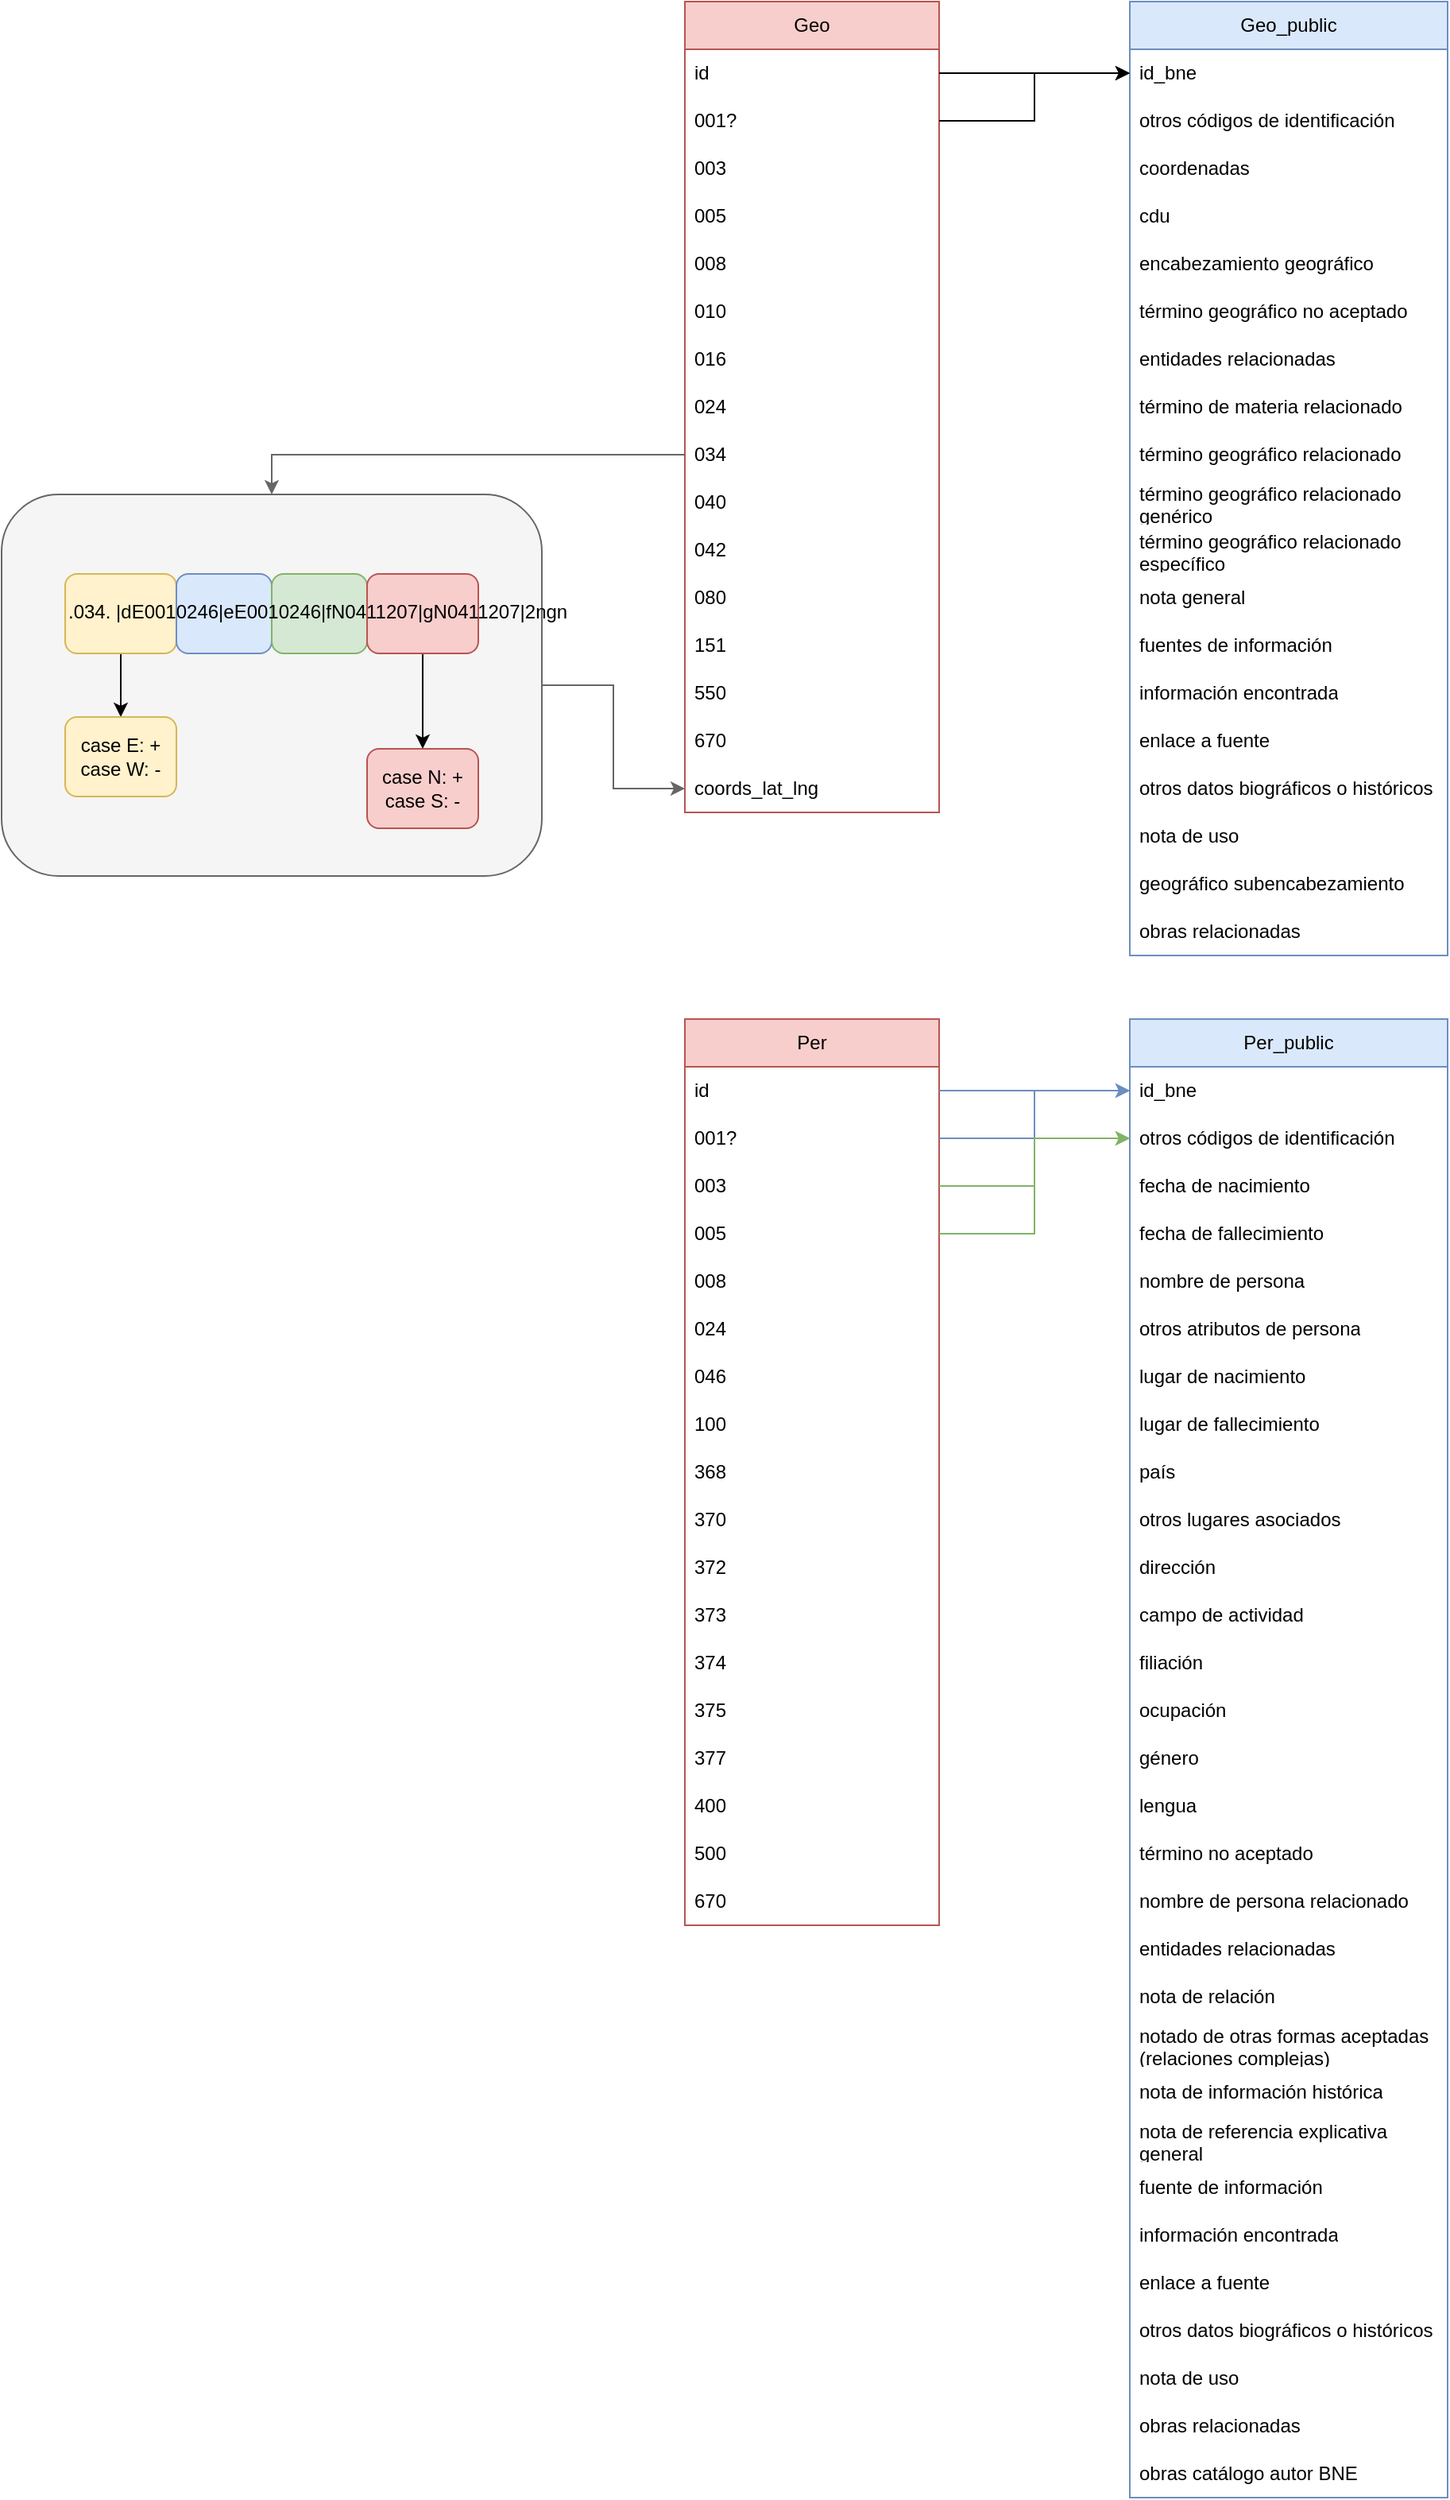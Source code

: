 <mxfile version="20.8.16" type="device"><diagram id="R2lEEEUBdFMjLlhIrx00" name="Page-1"><mxGraphModel dx="2335" dy="932" grid="1" gridSize="10" guides="1" tooltips="1" connect="1" arrows="1" fold="1" page="1" pageScale="1" pageWidth="850" pageHeight="1100" math="0" shadow="0" extFonts="Permanent Marker^https://fonts.googleapis.com/css?family=Permanent+Marker"><root><mxCell id="0"/><mxCell id="1" parent="0"/><mxCell id="SuSaZgWbBdV95vL2EFEI-97" style="edgeStyle=orthogonalEdgeStyle;rounded=0;orthogonalLoop=1;jettySize=auto;html=1;exitX=1;exitY=0.5;exitDx=0;exitDy=0;fillColor=#f5f5f5;strokeColor=#666666;" edge="1" parent="1" source="SuSaZgWbBdV95vL2EFEI-94" target="SuSaZgWbBdV95vL2EFEI-24"><mxGeometry relative="1" as="geometry"/></mxCell><mxCell id="SuSaZgWbBdV95vL2EFEI-94" value="" style="rounded=1;whiteSpace=wrap;html=1;fillColor=#f5f5f5;strokeColor=#666666;fontColor=#333333;" vertex="1" parent="1"><mxGeometry x="-310" y="470" width="340" height="240" as="geometry"/></mxCell><mxCell id="8cmk5mG-uT0cXhBe9IQM-1" value="Geo" style="swimlane;fontStyle=0;childLayout=stackLayout;horizontal=1;startSize=30;horizontalStack=0;resizeParent=1;resizeParentMax=0;resizeLast=0;collapsible=1;marginBottom=0;whiteSpace=wrap;html=1;fillColor=#f8cecc;strokeColor=#b85450;" parent="1" vertex="1"><mxGeometry x="120" y="160" width="160" height="510" as="geometry"/></mxCell><mxCell id="8cmk5mG-uT0cXhBe9IQM-2" value="id" style="text;strokeColor=none;fillColor=none;align=left;verticalAlign=middle;spacingLeft=4;spacingRight=4;overflow=hidden;points=[[0,0.5],[1,0.5]];portConstraint=eastwest;rotatable=0;whiteSpace=wrap;html=1;" parent="8cmk5mG-uT0cXhBe9IQM-1" vertex="1"><mxGeometry y="30" width="160" height="30" as="geometry"/></mxCell><mxCell id="8cmk5mG-uT0cXhBe9IQM-3" value="001?" style="text;strokeColor=none;fillColor=none;align=left;verticalAlign=middle;spacingLeft=4;spacingRight=4;overflow=hidden;points=[[0,0.5],[1,0.5]];portConstraint=eastwest;rotatable=0;whiteSpace=wrap;html=1;" parent="8cmk5mG-uT0cXhBe9IQM-1" vertex="1"><mxGeometry y="60" width="160" height="30" as="geometry"/></mxCell><mxCell id="8cmk5mG-uT0cXhBe9IQM-4" value="003" style="text;strokeColor=none;fillColor=none;align=left;verticalAlign=middle;spacingLeft=4;spacingRight=4;overflow=hidden;points=[[0,0.5],[1,0.5]];portConstraint=eastwest;rotatable=0;whiteSpace=wrap;html=1;" parent="8cmk5mG-uT0cXhBe9IQM-1" vertex="1"><mxGeometry y="90" width="160" height="30" as="geometry"/></mxCell><mxCell id="8cmk5mG-uT0cXhBe9IQM-5" value="005" style="text;strokeColor=none;fillColor=none;align=left;verticalAlign=middle;spacingLeft=4;spacingRight=4;overflow=hidden;points=[[0,0.5],[1,0.5]];portConstraint=eastwest;rotatable=0;whiteSpace=wrap;html=1;" parent="8cmk5mG-uT0cXhBe9IQM-1" vertex="1"><mxGeometry y="120" width="160" height="30" as="geometry"/></mxCell><mxCell id="8cmk5mG-uT0cXhBe9IQM-6" value="008&lt;span style=&quot;white-space: pre;&quot;&gt;&#9;&lt;/span&gt;" style="text;strokeColor=none;fillColor=none;align=left;verticalAlign=middle;spacingLeft=4;spacingRight=4;overflow=hidden;points=[[0,0.5],[1,0.5]];portConstraint=eastwest;rotatable=0;whiteSpace=wrap;html=1;" parent="8cmk5mG-uT0cXhBe9IQM-1" vertex="1"><mxGeometry y="150" width="160" height="30" as="geometry"/></mxCell><mxCell id="8cmk5mG-uT0cXhBe9IQM-7" value="010" style="text;strokeColor=none;fillColor=none;align=left;verticalAlign=middle;spacingLeft=4;spacingRight=4;overflow=hidden;points=[[0,0.5],[1,0.5]];portConstraint=eastwest;rotatable=0;whiteSpace=wrap;html=1;" parent="8cmk5mG-uT0cXhBe9IQM-1" vertex="1"><mxGeometry y="180" width="160" height="30" as="geometry"/></mxCell><mxCell id="8cmk5mG-uT0cXhBe9IQM-8" value="016" style="text;strokeColor=none;fillColor=none;align=left;verticalAlign=middle;spacingLeft=4;spacingRight=4;overflow=hidden;points=[[0,0.5],[1,0.5]];portConstraint=eastwest;rotatable=0;whiteSpace=wrap;html=1;" parent="8cmk5mG-uT0cXhBe9IQM-1" vertex="1"><mxGeometry y="210" width="160" height="30" as="geometry"/></mxCell><mxCell id="8cmk5mG-uT0cXhBe9IQM-9" value="024" style="text;strokeColor=none;fillColor=none;align=left;verticalAlign=middle;spacingLeft=4;spacingRight=4;overflow=hidden;points=[[0,0.5],[1,0.5]];portConstraint=eastwest;rotatable=0;whiteSpace=wrap;html=1;" parent="8cmk5mG-uT0cXhBe9IQM-1" vertex="1"><mxGeometry y="240" width="160" height="30" as="geometry"/></mxCell><mxCell id="8cmk5mG-uT0cXhBe9IQM-10" value="034" style="text;strokeColor=none;fillColor=none;align=left;verticalAlign=middle;spacingLeft=4;spacingRight=4;overflow=hidden;points=[[0,0.5],[1,0.5]];portConstraint=eastwest;rotatable=0;whiteSpace=wrap;html=1;" parent="8cmk5mG-uT0cXhBe9IQM-1" vertex="1"><mxGeometry y="270" width="160" height="30" as="geometry"/></mxCell><mxCell id="8cmk5mG-uT0cXhBe9IQM-11" value="040" style="text;strokeColor=none;fillColor=none;align=left;verticalAlign=middle;spacingLeft=4;spacingRight=4;overflow=hidden;points=[[0,0.5],[1,0.5]];portConstraint=eastwest;rotatable=0;whiteSpace=wrap;html=1;" parent="8cmk5mG-uT0cXhBe9IQM-1" vertex="1"><mxGeometry y="300" width="160" height="30" as="geometry"/></mxCell><mxCell id="8cmk5mG-uT0cXhBe9IQM-12" value="042" style="text;strokeColor=none;fillColor=none;align=left;verticalAlign=middle;spacingLeft=4;spacingRight=4;overflow=hidden;points=[[0,0.5],[1,0.5]];portConstraint=eastwest;rotatable=0;whiteSpace=wrap;html=1;" parent="8cmk5mG-uT0cXhBe9IQM-1" vertex="1"><mxGeometry y="330" width="160" height="30" as="geometry"/></mxCell><mxCell id="8cmk5mG-uT0cXhBe9IQM-13" value="080" style="text;strokeColor=none;fillColor=none;align=left;verticalAlign=middle;spacingLeft=4;spacingRight=4;overflow=hidden;points=[[0,0.5],[1,0.5]];portConstraint=eastwest;rotatable=0;whiteSpace=wrap;html=1;" parent="8cmk5mG-uT0cXhBe9IQM-1" vertex="1"><mxGeometry y="360" width="160" height="30" as="geometry"/></mxCell><mxCell id="8cmk5mG-uT0cXhBe9IQM-14" value="151" style="text;strokeColor=none;fillColor=none;align=left;verticalAlign=middle;spacingLeft=4;spacingRight=4;overflow=hidden;points=[[0,0.5],[1,0.5]];portConstraint=eastwest;rotatable=0;whiteSpace=wrap;html=1;" parent="8cmk5mG-uT0cXhBe9IQM-1" vertex="1"><mxGeometry y="390" width="160" height="30" as="geometry"/></mxCell><mxCell id="8cmk5mG-uT0cXhBe9IQM-15" value="550" style="text;strokeColor=none;fillColor=none;align=left;verticalAlign=middle;spacingLeft=4;spacingRight=4;overflow=hidden;points=[[0,0.5],[1,0.5]];portConstraint=eastwest;rotatable=0;whiteSpace=wrap;html=1;" parent="8cmk5mG-uT0cXhBe9IQM-1" vertex="1"><mxGeometry y="420" width="160" height="30" as="geometry"/></mxCell><mxCell id="8cmk5mG-uT0cXhBe9IQM-16" value="670" style="text;strokeColor=none;fillColor=none;align=left;verticalAlign=middle;spacingLeft=4;spacingRight=4;overflow=hidden;points=[[0,0.5],[1,0.5]];portConstraint=eastwest;rotatable=0;whiteSpace=wrap;html=1;" parent="8cmk5mG-uT0cXhBe9IQM-1" vertex="1"><mxGeometry y="450" width="160" height="30" as="geometry"/></mxCell><mxCell id="SuSaZgWbBdV95vL2EFEI-24" value="coords_lat_lng" style="text;strokeColor=none;fillColor=none;align=left;verticalAlign=middle;spacingLeft=4;spacingRight=4;overflow=hidden;points=[[0,0.5],[1,0.5]];portConstraint=eastwest;rotatable=0;whiteSpace=wrap;html=1;" vertex="1" parent="8cmk5mG-uT0cXhBe9IQM-1"><mxGeometry y="480" width="160" height="30" as="geometry"/></mxCell><mxCell id="SuSaZgWbBdV95vL2EFEI-1" value="Geo_public" style="swimlane;fontStyle=0;childLayout=stackLayout;horizontal=1;startSize=30;horizontalStack=0;resizeParent=1;resizeParentMax=0;resizeLast=0;collapsible=1;marginBottom=0;whiteSpace=wrap;html=1;fillColor=#dae8fc;strokeColor=#6c8ebf;" vertex="1" parent="1"><mxGeometry x="400" y="160" width="200" height="600" as="geometry"/></mxCell><mxCell id="SuSaZgWbBdV95vL2EFEI-2" value="id_bne" style="text;strokeColor=none;fillColor=none;align=left;verticalAlign=middle;spacingLeft=4;spacingRight=4;overflow=hidden;points=[[0,0.5],[1,0.5]];portConstraint=eastwest;rotatable=0;whiteSpace=wrap;html=1;" vertex="1" parent="SuSaZgWbBdV95vL2EFEI-1"><mxGeometry y="30" width="200" height="30" as="geometry"/></mxCell><mxCell id="SuSaZgWbBdV95vL2EFEI-3" value="otros códigos de identificación" style="text;strokeColor=none;fillColor=none;align=left;verticalAlign=middle;spacingLeft=4;spacingRight=4;overflow=hidden;points=[[0,0.5],[1,0.5]];portConstraint=eastwest;rotatable=0;whiteSpace=wrap;html=1;" vertex="1" parent="SuSaZgWbBdV95vL2EFEI-1"><mxGeometry y="60" width="200" height="30" as="geometry"/></mxCell><mxCell id="SuSaZgWbBdV95vL2EFEI-4" value="coordenadas" style="text;strokeColor=none;fillColor=none;align=left;verticalAlign=middle;spacingLeft=4;spacingRight=4;overflow=hidden;points=[[0,0.5],[1,0.5]];portConstraint=eastwest;rotatable=0;whiteSpace=wrap;html=1;" vertex="1" parent="SuSaZgWbBdV95vL2EFEI-1"><mxGeometry y="90" width="200" height="30" as="geometry"/></mxCell><mxCell id="SuSaZgWbBdV95vL2EFEI-5" value="cdu" style="text;strokeColor=none;fillColor=none;align=left;verticalAlign=middle;spacingLeft=4;spacingRight=4;overflow=hidden;points=[[0,0.5],[1,0.5]];portConstraint=eastwest;rotatable=0;whiteSpace=wrap;html=1;" vertex="1" parent="SuSaZgWbBdV95vL2EFEI-1"><mxGeometry y="120" width="200" height="30" as="geometry"/></mxCell><mxCell id="SuSaZgWbBdV95vL2EFEI-6" value="encabezamiento geográfico" style="text;strokeColor=none;fillColor=none;align=left;verticalAlign=middle;spacingLeft=4;spacingRight=4;overflow=hidden;points=[[0,0.5],[1,0.5]];portConstraint=eastwest;rotatable=0;whiteSpace=wrap;html=1;" vertex="1" parent="SuSaZgWbBdV95vL2EFEI-1"><mxGeometry y="150" width="200" height="30" as="geometry"/></mxCell><mxCell id="SuSaZgWbBdV95vL2EFEI-7" value="término geográfico no aceptado" style="text;strokeColor=none;fillColor=none;align=left;verticalAlign=middle;spacingLeft=4;spacingRight=4;overflow=hidden;points=[[0,0.5],[1,0.5]];portConstraint=eastwest;rotatable=0;whiteSpace=wrap;html=1;" vertex="1" parent="SuSaZgWbBdV95vL2EFEI-1"><mxGeometry y="180" width="200" height="30" as="geometry"/></mxCell><mxCell id="SuSaZgWbBdV95vL2EFEI-8" value="entidades relacionadas" style="text;strokeColor=none;fillColor=none;align=left;verticalAlign=middle;spacingLeft=4;spacingRight=4;overflow=hidden;points=[[0,0.5],[1,0.5]];portConstraint=eastwest;rotatable=0;whiteSpace=wrap;html=1;" vertex="1" parent="SuSaZgWbBdV95vL2EFEI-1"><mxGeometry y="210" width="200" height="30" as="geometry"/></mxCell><mxCell id="SuSaZgWbBdV95vL2EFEI-9" value="término de materia relacionado" style="text;strokeColor=none;fillColor=none;align=left;verticalAlign=middle;spacingLeft=4;spacingRight=4;overflow=hidden;points=[[0,0.5],[1,0.5]];portConstraint=eastwest;rotatable=0;whiteSpace=wrap;html=1;" vertex="1" parent="SuSaZgWbBdV95vL2EFEI-1"><mxGeometry y="240" width="200" height="30" as="geometry"/></mxCell><mxCell id="SuSaZgWbBdV95vL2EFEI-10" value="término geográfico relacionado" style="text;strokeColor=none;fillColor=none;align=left;verticalAlign=middle;spacingLeft=4;spacingRight=4;overflow=hidden;points=[[0,0.5],[1,0.5]];portConstraint=eastwest;rotatable=0;whiteSpace=wrap;html=1;" vertex="1" parent="SuSaZgWbBdV95vL2EFEI-1"><mxGeometry y="270" width="200" height="30" as="geometry"/></mxCell><mxCell id="SuSaZgWbBdV95vL2EFEI-11" value="término geográfico relacionado genérico" style="text;strokeColor=none;fillColor=none;align=left;verticalAlign=middle;spacingLeft=4;spacingRight=4;overflow=hidden;points=[[0,0.5],[1,0.5]];portConstraint=eastwest;rotatable=0;whiteSpace=wrap;html=1;" vertex="1" parent="SuSaZgWbBdV95vL2EFEI-1"><mxGeometry y="300" width="200" height="30" as="geometry"/></mxCell><mxCell id="SuSaZgWbBdV95vL2EFEI-12" value="término geográfico relacionado específico" style="text;strokeColor=none;fillColor=none;align=left;verticalAlign=middle;spacingLeft=4;spacingRight=4;overflow=hidden;points=[[0,0.5],[1,0.5]];portConstraint=eastwest;rotatable=0;whiteSpace=wrap;html=1;" vertex="1" parent="SuSaZgWbBdV95vL2EFEI-1"><mxGeometry y="330" width="200" height="30" as="geometry"/></mxCell><mxCell id="SuSaZgWbBdV95vL2EFEI-13" value="nota general" style="text;strokeColor=none;fillColor=none;align=left;verticalAlign=middle;spacingLeft=4;spacingRight=4;overflow=hidden;points=[[0,0.5],[1,0.5]];portConstraint=eastwest;rotatable=0;whiteSpace=wrap;html=1;" vertex="1" parent="SuSaZgWbBdV95vL2EFEI-1"><mxGeometry y="360" width="200" height="30" as="geometry"/></mxCell><mxCell id="SuSaZgWbBdV95vL2EFEI-14" value="fuentes de información" style="text;strokeColor=none;fillColor=none;align=left;verticalAlign=middle;spacingLeft=4;spacingRight=4;overflow=hidden;points=[[0,0.5],[1,0.5]];portConstraint=eastwest;rotatable=0;whiteSpace=wrap;html=1;" vertex="1" parent="SuSaZgWbBdV95vL2EFEI-1"><mxGeometry y="390" width="200" height="30" as="geometry"/></mxCell><mxCell id="SuSaZgWbBdV95vL2EFEI-15" value="información encontrada" style="text;strokeColor=none;fillColor=none;align=left;verticalAlign=middle;spacingLeft=4;spacingRight=4;overflow=hidden;points=[[0,0.5],[1,0.5]];portConstraint=eastwest;rotatable=0;whiteSpace=wrap;html=1;" vertex="1" parent="SuSaZgWbBdV95vL2EFEI-1"><mxGeometry y="420" width="200" height="30" as="geometry"/></mxCell><mxCell id="SuSaZgWbBdV95vL2EFEI-16" value="enlace a fuente" style="text;strokeColor=none;fillColor=none;align=left;verticalAlign=middle;spacingLeft=4;spacingRight=4;overflow=hidden;points=[[0,0.5],[1,0.5]];portConstraint=eastwest;rotatable=0;whiteSpace=wrap;html=1;" vertex="1" parent="SuSaZgWbBdV95vL2EFEI-1"><mxGeometry y="450" width="200" height="30" as="geometry"/></mxCell><mxCell id="SuSaZgWbBdV95vL2EFEI-18" value="otros datos biográficos o históricos" style="text;strokeColor=none;fillColor=none;align=left;verticalAlign=middle;spacingLeft=4;spacingRight=4;overflow=hidden;points=[[0,0.5],[1,0.5]];portConstraint=eastwest;rotatable=0;whiteSpace=wrap;html=1;" vertex="1" parent="SuSaZgWbBdV95vL2EFEI-1"><mxGeometry y="480" width="200" height="30" as="geometry"/></mxCell><mxCell id="SuSaZgWbBdV95vL2EFEI-19" value="nota de uso" style="text;strokeColor=none;fillColor=none;align=left;verticalAlign=middle;spacingLeft=4;spacingRight=4;overflow=hidden;points=[[0,0.5],[1,0.5]];portConstraint=eastwest;rotatable=0;whiteSpace=wrap;html=1;" vertex="1" parent="SuSaZgWbBdV95vL2EFEI-1"><mxGeometry y="510" width="200" height="30" as="geometry"/></mxCell><mxCell id="SuSaZgWbBdV95vL2EFEI-20" value="geográfico subencabezamiento" style="text;strokeColor=none;fillColor=none;align=left;verticalAlign=middle;spacingLeft=4;spacingRight=4;overflow=hidden;points=[[0,0.5],[1,0.5]];portConstraint=eastwest;rotatable=0;whiteSpace=wrap;html=1;" vertex="1" parent="SuSaZgWbBdV95vL2EFEI-1"><mxGeometry y="540" width="200" height="30" as="geometry"/></mxCell><mxCell id="SuSaZgWbBdV95vL2EFEI-21" value="obras relacionadas" style="text;strokeColor=none;fillColor=none;align=left;verticalAlign=middle;spacingLeft=4;spacingRight=4;overflow=hidden;points=[[0,0.5],[1,0.5]];portConstraint=eastwest;rotatable=0;whiteSpace=wrap;html=1;" vertex="1" parent="SuSaZgWbBdV95vL2EFEI-1"><mxGeometry y="570" width="200" height="30" as="geometry"/></mxCell><mxCell id="SuSaZgWbBdV95vL2EFEI-22" style="edgeStyle=orthogonalEdgeStyle;rounded=0;orthogonalLoop=1;jettySize=auto;html=1;entryX=0;entryY=0.5;entryDx=0;entryDy=0;" edge="1" parent="1" source="8cmk5mG-uT0cXhBe9IQM-2" target="SuSaZgWbBdV95vL2EFEI-2"><mxGeometry relative="1" as="geometry"/></mxCell><mxCell id="SuSaZgWbBdV95vL2EFEI-23" style="edgeStyle=orthogonalEdgeStyle;rounded=0;orthogonalLoop=1;jettySize=auto;html=1;" edge="1" parent="1" source="8cmk5mG-uT0cXhBe9IQM-3" target="SuSaZgWbBdV95vL2EFEI-2"><mxGeometry relative="1" as="geometry"/></mxCell><mxCell id="SuSaZgWbBdV95vL2EFEI-27" value="Per_public" style="swimlane;fontStyle=0;childLayout=stackLayout;horizontal=1;startSize=30;horizontalStack=0;resizeParent=1;resizeParentMax=0;resizeLast=0;collapsible=1;marginBottom=0;whiteSpace=wrap;html=1;fillColor=#dae8fc;strokeColor=#6c8ebf;" vertex="1" parent="1"><mxGeometry x="400" y="800" width="200" height="930" as="geometry"/></mxCell><mxCell id="SuSaZgWbBdV95vL2EFEI-28" value="id_bne" style="text;strokeColor=none;fillColor=none;align=left;verticalAlign=middle;spacingLeft=4;spacingRight=4;overflow=hidden;points=[[0,0.5],[1,0.5]];portConstraint=eastwest;rotatable=0;whiteSpace=wrap;html=1;" vertex="1" parent="SuSaZgWbBdV95vL2EFEI-27"><mxGeometry y="30" width="200" height="30" as="geometry"/></mxCell><mxCell id="SuSaZgWbBdV95vL2EFEI-29" value="otros códigos de identificación" style="text;strokeColor=none;fillColor=none;align=left;verticalAlign=middle;spacingLeft=4;spacingRight=4;overflow=hidden;points=[[0,0.5],[1,0.5]];portConstraint=eastwest;rotatable=0;whiteSpace=wrap;html=1;" vertex="1" parent="SuSaZgWbBdV95vL2EFEI-27"><mxGeometry y="60" width="200" height="30" as="geometry"/></mxCell><mxCell id="SuSaZgWbBdV95vL2EFEI-30" value="fecha de nacimiento" style="text;strokeColor=none;fillColor=none;align=left;verticalAlign=middle;spacingLeft=4;spacingRight=4;overflow=hidden;points=[[0,0.5],[1,0.5]];portConstraint=eastwest;rotatable=0;whiteSpace=wrap;html=1;" vertex="1" parent="SuSaZgWbBdV95vL2EFEI-27"><mxGeometry y="90" width="200" height="30" as="geometry"/></mxCell><mxCell id="SuSaZgWbBdV95vL2EFEI-31" value="fecha de fallecimiento" style="text;strokeColor=none;fillColor=none;align=left;verticalAlign=middle;spacingLeft=4;spacingRight=4;overflow=hidden;points=[[0,0.5],[1,0.5]];portConstraint=eastwest;rotatable=0;whiteSpace=wrap;html=1;" vertex="1" parent="SuSaZgWbBdV95vL2EFEI-27"><mxGeometry y="120" width="200" height="30" as="geometry"/></mxCell><mxCell id="SuSaZgWbBdV95vL2EFEI-32" value="nombre de persona" style="text;strokeColor=none;fillColor=none;align=left;verticalAlign=middle;spacingLeft=4;spacingRight=4;overflow=hidden;points=[[0,0.5],[1,0.5]];portConstraint=eastwest;rotatable=0;whiteSpace=wrap;html=1;" vertex="1" parent="SuSaZgWbBdV95vL2EFEI-27"><mxGeometry y="150" width="200" height="30" as="geometry"/></mxCell><mxCell id="SuSaZgWbBdV95vL2EFEI-33" value="otros atributos de persona" style="text;strokeColor=none;fillColor=none;align=left;verticalAlign=middle;spacingLeft=4;spacingRight=4;overflow=hidden;points=[[0,0.5],[1,0.5]];portConstraint=eastwest;rotatable=0;whiteSpace=wrap;html=1;" vertex="1" parent="SuSaZgWbBdV95vL2EFEI-27"><mxGeometry y="180" width="200" height="30" as="geometry"/></mxCell><mxCell id="SuSaZgWbBdV95vL2EFEI-34" value="lugar de nacimiento" style="text;strokeColor=none;fillColor=none;align=left;verticalAlign=middle;spacingLeft=4;spacingRight=4;overflow=hidden;points=[[0,0.5],[1,0.5]];portConstraint=eastwest;rotatable=0;whiteSpace=wrap;html=1;" vertex="1" parent="SuSaZgWbBdV95vL2EFEI-27"><mxGeometry y="210" width="200" height="30" as="geometry"/></mxCell><mxCell id="SuSaZgWbBdV95vL2EFEI-35" value="lugar de fallecimiento" style="text;strokeColor=none;fillColor=none;align=left;verticalAlign=middle;spacingLeft=4;spacingRight=4;overflow=hidden;points=[[0,0.5],[1,0.5]];portConstraint=eastwest;rotatable=0;whiteSpace=wrap;html=1;" vertex="1" parent="SuSaZgWbBdV95vL2EFEI-27"><mxGeometry y="240" width="200" height="30" as="geometry"/></mxCell><mxCell id="SuSaZgWbBdV95vL2EFEI-36" value="país" style="text;strokeColor=none;fillColor=none;align=left;verticalAlign=middle;spacingLeft=4;spacingRight=4;overflow=hidden;points=[[0,0.5],[1,0.5]];portConstraint=eastwest;rotatable=0;whiteSpace=wrap;html=1;" vertex="1" parent="SuSaZgWbBdV95vL2EFEI-27"><mxGeometry y="270" width="200" height="30" as="geometry"/></mxCell><mxCell id="SuSaZgWbBdV95vL2EFEI-37" value="otros lugares asociados" style="text;strokeColor=none;fillColor=none;align=left;verticalAlign=middle;spacingLeft=4;spacingRight=4;overflow=hidden;points=[[0,0.5],[1,0.5]];portConstraint=eastwest;rotatable=0;whiteSpace=wrap;html=1;" vertex="1" parent="SuSaZgWbBdV95vL2EFEI-27"><mxGeometry y="300" width="200" height="30" as="geometry"/></mxCell><mxCell id="SuSaZgWbBdV95vL2EFEI-38" value="dirección" style="text;strokeColor=none;fillColor=none;align=left;verticalAlign=middle;spacingLeft=4;spacingRight=4;overflow=hidden;points=[[0,0.5],[1,0.5]];portConstraint=eastwest;rotatable=0;whiteSpace=wrap;html=1;" vertex="1" parent="SuSaZgWbBdV95vL2EFEI-27"><mxGeometry y="330" width="200" height="30" as="geometry"/></mxCell><mxCell id="SuSaZgWbBdV95vL2EFEI-39" value="campo de actividad" style="text;strokeColor=none;fillColor=none;align=left;verticalAlign=middle;spacingLeft=4;spacingRight=4;overflow=hidden;points=[[0,0.5],[1,0.5]];portConstraint=eastwest;rotatable=0;whiteSpace=wrap;html=1;" vertex="1" parent="SuSaZgWbBdV95vL2EFEI-27"><mxGeometry y="360" width="200" height="30" as="geometry"/></mxCell><mxCell id="SuSaZgWbBdV95vL2EFEI-40" value="filiación" style="text;strokeColor=none;fillColor=none;align=left;verticalAlign=middle;spacingLeft=4;spacingRight=4;overflow=hidden;points=[[0,0.5],[1,0.5]];portConstraint=eastwest;rotatable=0;whiteSpace=wrap;html=1;" vertex="1" parent="SuSaZgWbBdV95vL2EFEI-27"><mxGeometry y="390" width="200" height="30" as="geometry"/></mxCell><mxCell id="SuSaZgWbBdV95vL2EFEI-41" value="ocupación" style="text;strokeColor=none;fillColor=none;align=left;verticalAlign=middle;spacingLeft=4;spacingRight=4;overflow=hidden;points=[[0,0.5],[1,0.5]];portConstraint=eastwest;rotatable=0;whiteSpace=wrap;html=1;" vertex="1" parent="SuSaZgWbBdV95vL2EFEI-27"><mxGeometry y="420" width="200" height="30" as="geometry"/></mxCell><mxCell id="SuSaZgWbBdV95vL2EFEI-42" value="género" style="text;strokeColor=none;fillColor=none;align=left;verticalAlign=middle;spacingLeft=4;spacingRight=4;overflow=hidden;points=[[0,0.5],[1,0.5]];portConstraint=eastwest;rotatable=0;whiteSpace=wrap;html=1;" vertex="1" parent="SuSaZgWbBdV95vL2EFEI-27"><mxGeometry y="450" width="200" height="30" as="geometry"/></mxCell><mxCell id="SuSaZgWbBdV95vL2EFEI-43" value="lengua" style="text;strokeColor=none;fillColor=none;align=left;verticalAlign=middle;spacingLeft=4;spacingRight=4;overflow=hidden;points=[[0,0.5],[1,0.5]];portConstraint=eastwest;rotatable=0;whiteSpace=wrap;html=1;" vertex="1" parent="SuSaZgWbBdV95vL2EFEI-27"><mxGeometry y="480" width="200" height="30" as="geometry"/></mxCell><mxCell id="SuSaZgWbBdV95vL2EFEI-44" value="término no aceptado" style="text;strokeColor=none;fillColor=none;align=left;verticalAlign=middle;spacingLeft=4;spacingRight=4;overflow=hidden;points=[[0,0.5],[1,0.5]];portConstraint=eastwest;rotatable=0;whiteSpace=wrap;html=1;" vertex="1" parent="SuSaZgWbBdV95vL2EFEI-27"><mxGeometry y="510" width="200" height="30" as="geometry"/></mxCell><mxCell id="SuSaZgWbBdV95vL2EFEI-45" value="nombre de persona relacionado" style="text;strokeColor=none;fillColor=none;align=left;verticalAlign=middle;spacingLeft=4;spacingRight=4;overflow=hidden;points=[[0,0.5],[1,0.5]];portConstraint=eastwest;rotatable=0;whiteSpace=wrap;html=1;" vertex="1" parent="SuSaZgWbBdV95vL2EFEI-27"><mxGeometry y="540" width="200" height="30" as="geometry"/></mxCell><mxCell id="SuSaZgWbBdV95vL2EFEI-46" value="entidades relacionadas" style="text;strokeColor=none;fillColor=none;align=left;verticalAlign=middle;spacingLeft=4;spacingRight=4;overflow=hidden;points=[[0,0.5],[1,0.5]];portConstraint=eastwest;rotatable=0;whiteSpace=wrap;html=1;" vertex="1" parent="SuSaZgWbBdV95vL2EFEI-27"><mxGeometry y="570" width="200" height="30" as="geometry"/></mxCell><mxCell id="SuSaZgWbBdV95vL2EFEI-47" value="nota de relación" style="text;strokeColor=none;fillColor=none;align=left;verticalAlign=middle;spacingLeft=4;spacingRight=4;overflow=hidden;points=[[0,0.5],[1,0.5]];portConstraint=eastwest;rotatable=0;whiteSpace=wrap;html=1;" vertex="1" parent="SuSaZgWbBdV95vL2EFEI-27"><mxGeometry y="600" width="200" height="30" as="geometry"/></mxCell><mxCell id="SuSaZgWbBdV95vL2EFEI-48" value="notado de otras formas aceptadas (relaciones complejas)" style="text;strokeColor=none;fillColor=none;align=left;verticalAlign=middle;spacingLeft=4;spacingRight=4;overflow=hidden;points=[[0,0.5],[1,0.5]];portConstraint=eastwest;rotatable=0;whiteSpace=wrap;html=1;" vertex="1" parent="SuSaZgWbBdV95vL2EFEI-27"><mxGeometry y="630" width="200" height="30" as="geometry"/></mxCell><mxCell id="SuSaZgWbBdV95vL2EFEI-49" value="nota de información histórica" style="text;strokeColor=none;fillColor=none;align=left;verticalAlign=middle;spacingLeft=4;spacingRight=4;overflow=hidden;points=[[0,0.5],[1,0.5]];portConstraint=eastwest;rotatable=0;whiteSpace=wrap;html=1;" vertex="1" parent="SuSaZgWbBdV95vL2EFEI-27"><mxGeometry y="660" width="200" height="30" as="geometry"/></mxCell><mxCell id="SuSaZgWbBdV95vL2EFEI-50" value="nota de referencia explicativa general" style="text;strokeColor=none;fillColor=none;align=left;verticalAlign=middle;spacingLeft=4;spacingRight=4;overflow=hidden;points=[[0,0.5],[1,0.5]];portConstraint=eastwest;rotatable=0;whiteSpace=wrap;html=1;" vertex="1" parent="SuSaZgWbBdV95vL2EFEI-27"><mxGeometry y="690" width="200" height="30" as="geometry"/></mxCell><mxCell id="SuSaZgWbBdV95vL2EFEI-51" value="fuente de información" style="text;strokeColor=none;fillColor=none;align=left;verticalAlign=middle;spacingLeft=4;spacingRight=4;overflow=hidden;points=[[0,0.5],[1,0.5]];portConstraint=eastwest;rotatable=0;whiteSpace=wrap;html=1;" vertex="1" parent="SuSaZgWbBdV95vL2EFEI-27"><mxGeometry y="720" width="200" height="30" as="geometry"/></mxCell><mxCell id="SuSaZgWbBdV95vL2EFEI-52" value="información encontrada" style="text;strokeColor=none;fillColor=none;align=left;verticalAlign=middle;spacingLeft=4;spacingRight=4;overflow=hidden;points=[[0,0.5],[1,0.5]];portConstraint=eastwest;rotatable=0;whiteSpace=wrap;html=1;" vertex="1" parent="SuSaZgWbBdV95vL2EFEI-27"><mxGeometry y="750" width="200" height="30" as="geometry"/></mxCell><mxCell id="SuSaZgWbBdV95vL2EFEI-53" value="enlace a fuente" style="text;strokeColor=none;fillColor=none;align=left;verticalAlign=middle;spacingLeft=4;spacingRight=4;overflow=hidden;points=[[0,0.5],[1,0.5]];portConstraint=eastwest;rotatable=0;whiteSpace=wrap;html=1;" vertex="1" parent="SuSaZgWbBdV95vL2EFEI-27"><mxGeometry y="780" width="200" height="30" as="geometry"/></mxCell><mxCell id="SuSaZgWbBdV95vL2EFEI-54" value="otros datos biográficos o históricos" style="text;strokeColor=none;fillColor=none;align=left;verticalAlign=middle;spacingLeft=4;spacingRight=4;overflow=hidden;points=[[0,0.5],[1,0.5]];portConstraint=eastwest;rotatable=0;whiteSpace=wrap;html=1;" vertex="1" parent="SuSaZgWbBdV95vL2EFEI-27"><mxGeometry y="810" width="200" height="30" as="geometry"/></mxCell><mxCell id="SuSaZgWbBdV95vL2EFEI-55" value="nota de uso" style="text;strokeColor=none;fillColor=none;align=left;verticalAlign=middle;spacingLeft=4;spacingRight=4;overflow=hidden;points=[[0,0.5],[1,0.5]];portConstraint=eastwest;rotatable=0;whiteSpace=wrap;html=1;" vertex="1" parent="SuSaZgWbBdV95vL2EFEI-27"><mxGeometry y="840" width="200" height="30" as="geometry"/></mxCell><mxCell id="SuSaZgWbBdV95vL2EFEI-56" value="obras relacionadas" style="text;strokeColor=none;fillColor=none;align=left;verticalAlign=middle;spacingLeft=4;spacingRight=4;overflow=hidden;points=[[0,0.5],[1,0.5]];portConstraint=eastwest;rotatable=0;whiteSpace=wrap;html=1;" vertex="1" parent="SuSaZgWbBdV95vL2EFEI-27"><mxGeometry y="870" width="200" height="30" as="geometry"/></mxCell><mxCell id="SuSaZgWbBdV95vL2EFEI-57" value="obras catálogo autor BNE" style="text;strokeColor=none;fillColor=none;align=left;verticalAlign=middle;spacingLeft=4;spacingRight=4;overflow=hidden;points=[[0,0.5],[1,0.5]];portConstraint=eastwest;rotatable=0;whiteSpace=wrap;html=1;" vertex="1" parent="SuSaZgWbBdV95vL2EFEI-27"><mxGeometry y="900" width="200" height="30" as="geometry"/></mxCell><mxCell id="SuSaZgWbBdV95vL2EFEI-58" value="Per" style="swimlane;fontStyle=0;childLayout=stackLayout;horizontal=1;startSize=30;horizontalStack=0;resizeParent=1;resizeParentMax=0;resizeLast=0;collapsible=1;marginBottom=0;whiteSpace=wrap;html=1;fillColor=#f8cecc;strokeColor=#b85450;" vertex="1" parent="1"><mxGeometry x="120" y="800" width="160" height="570" as="geometry"/></mxCell><mxCell id="SuSaZgWbBdV95vL2EFEI-59" value="id" style="text;strokeColor=none;fillColor=none;align=left;verticalAlign=middle;spacingLeft=4;spacingRight=4;overflow=hidden;points=[[0,0.5],[1,0.5]];portConstraint=eastwest;rotatable=0;whiteSpace=wrap;html=1;" vertex="1" parent="SuSaZgWbBdV95vL2EFEI-58"><mxGeometry y="30" width="160" height="30" as="geometry"/></mxCell><mxCell id="SuSaZgWbBdV95vL2EFEI-60" value="001?" style="text;strokeColor=none;fillColor=none;align=left;verticalAlign=middle;spacingLeft=4;spacingRight=4;overflow=hidden;points=[[0,0.5],[1,0.5]];portConstraint=eastwest;rotatable=0;whiteSpace=wrap;html=1;" vertex="1" parent="SuSaZgWbBdV95vL2EFEI-58"><mxGeometry y="60" width="160" height="30" as="geometry"/></mxCell><mxCell id="SuSaZgWbBdV95vL2EFEI-61" value="003" style="text;strokeColor=none;fillColor=none;align=left;verticalAlign=middle;spacingLeft=4;spacingRight=4;overflow=hidden;points=[[0,0.5],[1,0.5]];portConstraint=eastwest;rotatable=0;whiteSpace=wrap;html=1;" vertex="1" parent="SuSaZgWbBdV95vL2EFEI-58"><mxGeometry y="90" width="160" height="30" as="geometry"/></mxCell><mxCell id="SuSaZgWbBdV95vL2EFEI-62" value="005" style="text;strokeColor=none;fillColor=none;align=left;verticalAlign=middle;spacingLeft=4;spacingRight=4;overflow=hidden;points=[[0,0.5],[1,0.5]];portConstraint=eastwest;rotatable=0;whiteSpace=wrap;html=1;" vertex="1" parent="SuSaZgWbBdV95vL2EFEI-58"><mxGeometry y="120" width="160" height="30" as="geometry"/></mxCell><mxCell id="SuSaZgWbBdV95vL2EFEI-63" value="008&lt;span style=&quot;white-space: pre;&quot;&gt;&#9;&lt;/span&gt;" style="text;strokeColor=none;fillColor=none;align=left;verticalAlign=middle;spacingLeft=4;spacingRight=4;overflow=hidden;points=[[0,0.5],[1,0.5]];portConstraint=eastwest;rotatable=0;whiteSpace=wrap;html=1;" vertex="1" parent="SuSaZgWbBdV95vL2EFEI-58"><mxGeometry y="150" width="160" height="30" as="geometry"/></mxCell><mxCell id="SuSaZgWbBdV95vL2EFEI-64" value="024" style="text;strokeColor=none;fillColor=none;align=left;verticalAlign=middle;spacingLeft=4;spacingRight=4;overflow=hidden;points=[[0,0.5],[1,0.5]];portConstraint=eastwest;rotatable=0;whiteSpace=wrap;html=1;" vertex="1" parent="SuSaZgWbBdV95vL2EFEI-58"><mxGeometry y="180" width="160" height="30" as="geometry"/></mxCell><mxCell id="SuSaZgWbBdV95vL2EFEI-65" value="046" style="text;strokeColor=none;fillColor=none;align=left;verticalAlign=middle;spacingLeft=4;spacingRight=4;overflow=hidden;points=[[0,0.5],[1,0.5]];portConstraint=eastwest;rotatable=0;whiteSpace=wrap;html=1;" vertex="1" parent="SuSaZgWbBdV95vL2EFEI-58"><mxGeometry y="210" width="160" height="30" as="geometry"/></mxCell><mxCell id="SuSaZgWbBdV95vL2EFEI-66" value="100" style="text;strokeColor=none;fillColor=none;align=left;verticalAlign=middle;spacingLeft=4;spacingRight=4;overflow=hidden;points=[[0,0.5],[1,0.5]];portConstraint=eastwest;rotatable=0;whiteSpace=wrap;html=1;" vertex="1" parent="SuSaZgWbBdV95vL2EFEI-58"><mxGeometry y="240" width="160" height="30" as="geometry"/></mxCell><mxCell id="SuSaZgWbBdV95vL2EFEI-67" value="368" style="text;strokeColor=none;fillColor=none;align=left;verticalAlign=middle;spacingLeft=4;spacingRight=4;overflow=hidden;points=[[0,0.5],[1,0.5]];portConstraint=eastwest;rotatable=0;whiteSpace=wrap;html=1;" vertex="1" parent="SuSaZgWbBdV95vL2EFEI-58"><mxGeometry y="270" width="160" height="30" as="geometry"/></mxCell><mxCell id="SuSaZgWbBdV95vL2EFEI-68" value="370" style="text;strokeColor=none;fillColor=none;align=left;verticalAlign=middle;spacingLeft=4;spacingRight=4;overflow=hidden;points=[[0,0.5],[1,0.5]];portConstraint=eastwest;rotatable=0;whiteSpace=wrap;html=1;" vertex="1" parent="SuSaZgWbBdV95vL2EFEI-58"><mxGeometry y="300" width="160" height="30" as="geometry"/></mxCell><mxCell id="SuSaZgWbBdV95vL2EFEI-69" value="372" style="text;strokeColor=none;fillColor=none;align=left;verticalAlign=middle;spacingLeft=4;spacingRight=4;overflow=hidden;points=[[0,0.5],[1,0.5]];portConstraint=eastwest;rotatable=0;whiteSpace=wrap;html=1;" vertex="1" parent="SuSaZgWbBdV95vL2EFEI-58"><mxGeometry y="330" width="160" height="30" as="geometry"/></mxCell><mxCell id="SuSaZgWbBdV95vL2EFEI-70" value="373" style="text;strokeColor=none;fillColor=none;align=left;verticalAlign=middle;spacingLeft=4;spacingRight=4;overflow=hidden;points=[[0,0.5],[1,0.5]];portConstraint=eastwest;rotatable=0;whiteSpace=wrap;html=1;" vertex="1" parent="SuSaZgWbBdV95vL2EFEI-58"><mxGeometry y="360" width="160" height="30" as="geometry"/></mxCell><mxCell id="SuSaZgWbBdV95vL2EFEI-71" value="374" style="text;strokeColor=none;fillColor=none;align=left;verticalAlign=middle;spacingLeft=4;spacingRight=4;overflow=hidden;points=[[0,0.5],[1,0.5]];portConstraint=eastwest;rotatable=0;whiteSpace=wrap;html=1;" vertex="1" parent="SuSaZgWbBdV95vL2EFEI-58"><mxGeometry y="390" width="160" height="30" as="geometry"/></mxCell><mxCell id="SuSaZgWbBdV95vL2EFEI-72" value="375" style="text;strokeColor=none;fillColor=none;align=left;verticalAlign=middle;spacingLeft=4;spacingRight=4;overflow=hidden;points=[[0,0.5],[1,0.5]];portConstraint=eastwest;rotatable=0;whiteSpace=wrap;html=1;" vertex="1" parent="SuSaZgWbBdV95vL2EFEI-58"><mxGeometry y="420" width="160" height="30" as="geometry"/></mxCell><mxCell id="SuSaZgWbBdV95vL2EFEI-73" value="377" style="text;strokeColor=none;fillColor=none;align=left;verticalAlign=middle;spacingLeft=4;spacingRight=4;overflow=hidden;points=[[0,0.5],[1,0.5]];portConstraint=eastwest;rotatable=0;whiteSpace=wrap;html=1;" vertex="1" parent="SuSaZgWbBdV95vL2EFEI-58"><mxGeometry y="450" width="160" height="30" as="geometry"/></mxCell><mxCell id="SuSaZgWbBdV95vL2EFEI-74" value="400" style="text;strokeColor=none;fillColor=none;align=left;verticalAlign=middle;spacingLeft=4;spacingRight=4;overflow=hidden;points=[[0,0.5],[1,0.5]];portConstraint=eastwest;rotatable=0;whiteSpace=wrap;html=1;" vertex="1" parent="SuSaZgWbBdV95vL2EFEI-58"><mxGeometry y="480" width="160" height="30" as="geometry"/></mxCell><mxCell id="SuSaZgWbBdV95vL2EFEI-75" value="500" style="text;strokeColor=none;fillColor=none;align=left;verticalAlign=middle;spacingLeft=4;spacingRight=4;overflow=hidden;points=[[0,0.5],[1,0.5]];portConstraint=eastwest;rotatable=0;whiteSpace=wrap;html=1;" vertex="1" parent="SuSaZgWbBdV95vL2EFEI-58"><mxGeometry y="510" width="160" height="30" as="geometry"/></mxCell><mxCell id="SuSaZgWbBdV95vL2EFEI-76" value="670" style="text;strokeColor=none;fillColor=none;align=left;verticalAlign=middle;spacingLeft=4;spacingRight=4;overflow=hidden;points=[[0,0.5],[1,0.5]];portConstraint=eastwest;rotatable=0;whiteSpace=wrap;html=1;" vertex="1" parent="SuSaZgWbBdV95vL2EFEI-58"><mxGeometry y="540" width="160" height="30" as="geometry"/></mxCell><mxCell id="SuSaZgWbBdV95vL2EFEI-77" style="edgeStyle=orthogonalEdgeStyle;rounded=0;orthogonalLoop=1;jettySize=auto;html=1;entryX=0;entryY=0.5;entryDx=0;entryDy=0;fillColor=#dae8fc;strokeColor=#6c8ebf;" edge="1" parent="1" source="SuSaZgWbBdV95vL2EFEI-59" target="SuSaZgWbBdV95vL2EFEI-28"><mxGeometry relative="1" as="geometry"/></mxCell><mxCell id="SuSaZgWbBdV95vL2EFEI-78" style="edgeStyle=orthogonalEdgeStyle;rounded=0;orthogonalLoop=1;jettySize=auto;html=1;fillColor=#dae8fc;strokeColor=#6c8ebf;" edge="1" parent="1" source="SuSaZgWbBdV95vL2EFEI-60" target="SuSaZgWbBdV95vL2EFEI-28"><mxGeometry relative="1" as="geometry"/></mxCell><mxCell id="SuSaZgWbBdV95vL2EFEI-79" style="edgeStyle=orthogonalEdgeStyle;rounded=0;orthogonalLoop=1;jettySize=auto;html=1;entryX=0;entryY=0.5;entryDx=0;entryDy=0;fillColor=#d5e8d4;strokeColor=#82b366;" edge="1" parent="1" source="SuSaZgWbBdV95vL2EFEI-61" target="SuSaZgWbBdV95vL2EFEI-29"><mxGeometry relative="1" as="geometry"/></mxCell><mxCell id="SuSaZgWbBdV95vL2EFEI-80" style="edgeStyle=orthogonalEdgeStyle;rounded=0;orthogonalLoop=1;jettySize=auto;html=1;entryX=0;entryY=0.5;entryDx=0;entryDy=0;fillColor=#d5e8d4;strokeColor=#82b366;" edge="1" parent="1" source="SuSaZgWbBdV95vL2EFEI-62" target="SuSaZgWbBdV95vL2EFEI-29"><mxGeometry relative="1" as="geometry"/></mxCell><mxCell id="SuSaZgWbBdV95vL2EFEI-87" style="edgeStyle=orthogonalEdgeStyle;rounded=0;orthogonalLoop=1;jettySize=auto;html=1;" edge="1" parent="1" source="SuSaZgWbBdV95vL2EFEI-83"><mxGeometry relative="1" as="geometry"><mxPoint x="-235" y="610" as="targetPoint"/></mxGeometry></mxCell><mxCell id="SuSaZgWbBdV95vL2EFEI-83" value="" style="rounded=1;whiteSpace=wrap;html=1;fillColor=#fff2cc;strokeColor=#d6b656;" vertex="1" parent="1"><mxGeometry x="-270" y="520" width="70" height="50" as="geometry"/></mxCell><mxCell id="SuSaZgWbBdV95vL2EFEI-84" value="" style="rounded=1;whiteSpace=wrap;html=1;fillColor=#dae8fc;strokeColor=#6c8ebf;" vertex="1" parent="1"><mxGeometry x="-200" y="520" width="60" height="50" as="geometry"/></mxCell><mxCell id="SuSaZgWbBdV95vL2EFEI-85" value="" style="rounded=1;whiteSpace=wrap;html=1;fillColor=#d5e8d4;strokeColor=#82b366;" vertex="1" parent="1"><mxGeometry x="-140" y="520" width="60" height="50" as="geometry"/></mxCell><mxCell id="SuSaZgWbBdV95vL2EFEI-93" style="edgeStyle=orthogonalEdgeStyle;rounded=0;orthogonalLoop=1;jettySize=auto;html=1;exitX=0.5;exitY=1;exitDx=0;exitDy=0;entryX=0.5;entryY=0;entryDx=0;entryDy=0;" edge="1" parent="1" source="SuSaZgWbBdV95vL2EFEI-86" target="SuSaZgWbBdV95vL2EFEI-90"><mxGeometry relative="1" as="geometry"/></mxCell><mxCell id="SuSaZgWbBdV95vL2EFEI-86" value="" style="rounded=1;whiteSpace=wrap;html=1;fillColor=#f8cecc;strokeColor=#b85450;" vertex="1" parent="1"><mxGeometry x="-80" y="520" width="70" height="50" as="geometry"/></mxCell><mxCell id="SuSaZgWbBdV95vL2EFEI-81" value=".034. |dE0010246|eE0010246|fN0411207|gN0411207|2ngn" style="text;whiteSpace=wrap;html=1;" vertex="1" parent="1"><mxGeometry x="-270" y="530" width="350" height="40" as="geometry"/></mxCell><mxCell id="SuSaZgWbBdV95vL2EFEI-88" value="" style="rounded=1;whiteSpace=wrap;html=1;fillColor=#fff2cc;strokeColor=#d6b656;" vertex="1" parent="1"><mxGeometry x="-270" y="610" width="70" height="50" as="geometry"/></mxCell><mxCell id="SuSaZgWbBdV95vL2EFEI-89" value="case E: +&lt;br&gt;case W: -" style="text;html=1;strokeColor=none;fillColor=none;align=center;verticalAlign=middle;whiteSpace=wrap;rounded=0;" vertex="1" parent="1"><mxGeometry x="-265" y="620" width="60" height="30" as="geometry"/></mxCell><mxCell id="SuSaZgWbBdV95vL2EFEI-90" value="" style="rounded=1;whiteSpace=wrap;html=1;fillColor=#f8cecc;strokeColor=#b85450;" vertex="1" parent="1"><mxGeometry x="-80" y="630" width="70" height="50" as="geometry"/></mxCell><mxCell id="SuSaZgWbBdV95vL2EFEI-91" value="case N: +&lt;br&gt;case S: -" style="text;html=1;strokeColor=none;fillColor=none;align=center;verticalAlign=middle;whiteSpace=wrap;rounded=0;" vertex="1" parent="1"><mxGeometry x="-75" y="640" width="60" height="30" as="geometry"/></mxCell><mxCell id="SuSaZgWbBdV95vL2EFEI-95" style="edgeStyle=orthogonalEdgeStyle;rounded=0;orthogonalLoop=1;jettySize=auto;html=1;entryX=0.5;entryY=0;entryDx=0;entryDy=0;fillColor=#f5f5f5;strokeColor=#666666;" edge="1" parent="1" source="8cmk5mG-uT0cXhBe9IQM-10" target="SuSaZgWbBdV95vL2EFEI-94"><mxGeometry relative="1" as="geometry"/></mxCell></root></mxGraphModel></diagram></mxfile>